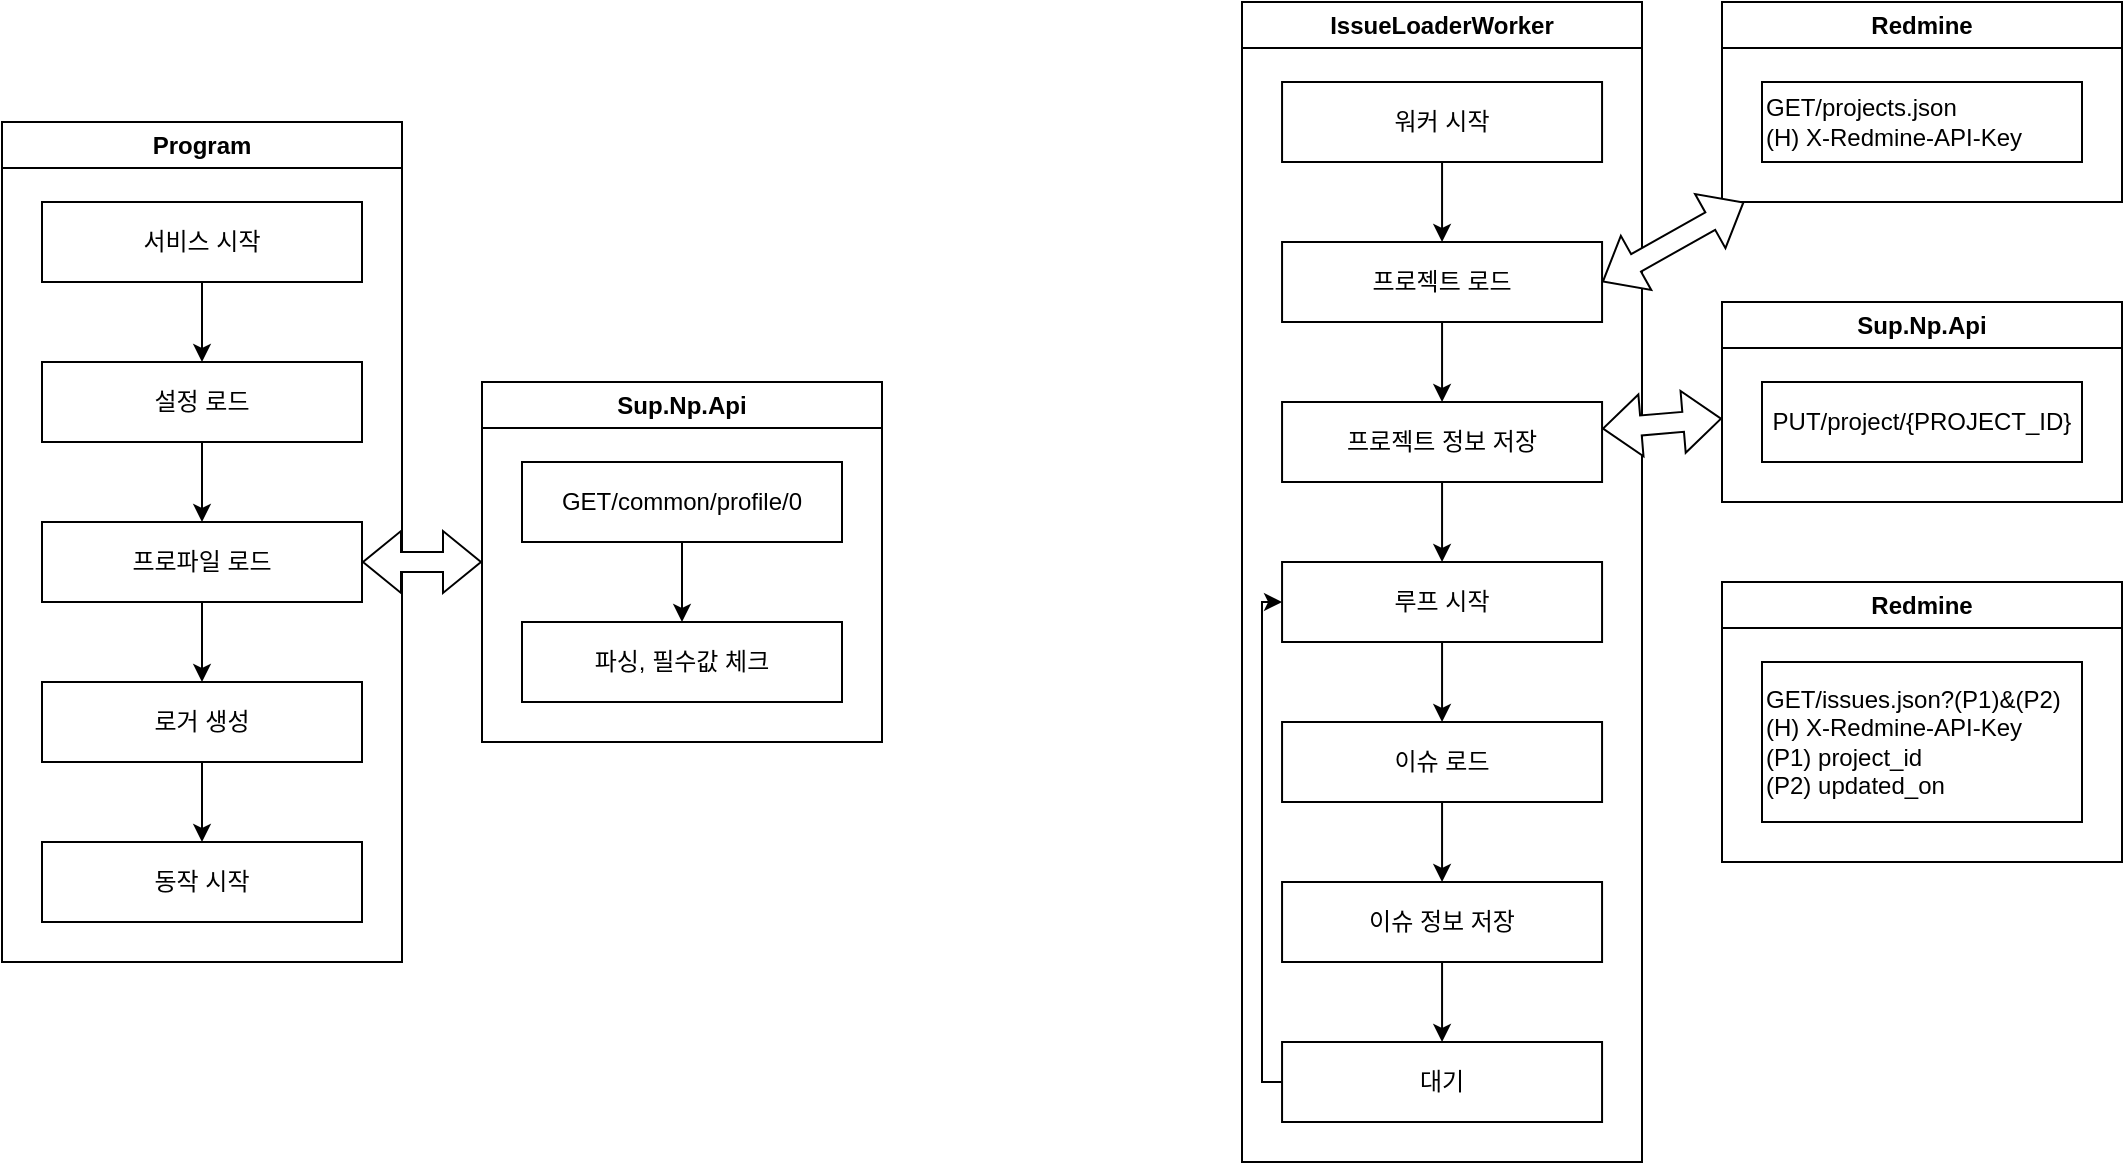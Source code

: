 <mxfile version="23.0.2" type="device">
  <diagram name="페이지-1" id="3LtA_m53m2VGVsQZJuiz">
    <mxGraphModel dx="989" dy="1200" grid="1" gridSize="10" guides="1" tooltips="1" connect="1" arrows="1" fold="1" page="1" pageScale="1" pageWidth="400" pageHeight="600" math="0" shadow="0">
      <root>
        <mxCell id="0" />
        <mxCell id="1" parent="0" />
        <mxCell id="uxO10d7uoITNLfA7LTwW-7" style="edgeStyle=orthogonalEdgeStyle;rounded=0;orthogonalLoop=1;jettySize=auto;html=1;" edge="1" parent="1" source="uxO10d7uoITNLfA7LTwW-2" target="uxO10d7uoITNLfA7LTwW-3">
          <mxGeometry relative="1" as="geometry" />
        </mxCell>
        <mxCell id="uxO10d7uoITNLfA7LTwW-2" value="서비스 시작" style="rounded=0;whiteSpace=wrap;html=1;" vertex="1" parent="1">
          <mxGeometry x="40" y="40" width="160" height="40" as="geometry" />
        </mxCell>
        <mxCell id="uxO10d7uoITNLfA7LTwW-8" style="edgeStyle=orthogonalEdgeStyle;rounded=0;orthogonalLoop=1;jettySize=auto;html=1;" edge="1" parent="1" source="uxO10d7uoITNLfA7LTwW-3" target="uxO10d7uoITNLfA7LTwW-4">
          <mxGeometry relative="1" as="geometry" />
        </mxCell>
        <mxCell id="uxO10d7uoITNLfA7LTwW-3" value="설정 로드" style="rounded=0;whiteSpace=wrap;html=1;" vertex="1" parent="1">
          <mxGeometry x="40" y="120" width="160" height="40" as="geometry" />
        </mxCell>
        <mxCell id="uxO10d7uoITNLfA7LTwW-9" style="edgeStyle=orthogonalEdgeStyle;rounded=0;orthogonalLoop=1;jettySize=auto;html=1;" edge="1" parent="1" source="uxO10d7uoITNLfA7LTwW-4" target="uxO10d7uoITNLfA7LTwW-5">
          <mxGeometry relative="1" as="geometry" />
        </mxCell>
        <mxCell id="uxO10d7uoITNLfA7LTwW-4" value="프로파일 로드" style="rounded=0;whiteSpace=wrap;html=1;" vertex="1" parent="1">
          <mxGeometry x="40" y="200" width="160" height="40" as="geometry" />
        </mxCell>
        <mxCell id="uxO10d7uoITNLfA7LTwW-10" style="edgeStyle=orthogonalEdgeStyle;rounded=0;orthogonalLoop=1;jettySize=auto;html=1;" edge="1" parent="1" source="uxO10d7uoITNLfA7LTwW-5" target="uxO10d7uoITNLfA7LTwW-6">
          <mxGeometry relative="1" as="geometry" />
        </mxCell>
        <mxCell id="uxO10d7uoITNLfA7LTwW-5" value="로거 생성" style="rounded=0;whiteSpace=wrap;html=1;" vertex="1" parent="1">
          <mxGeometry x="40" y="280" width="160" height="40" as="geometry" />
        </mxCell>
        <mxCell id="uxO10d7uoITNLfA7LTwW-6" value="동작 시작" style="rounded=0;whiteSpace=wrap;html=1;" vertex="1" parent="1">
          <mxGeometry x="40" y="360" width="160" height="40" as="geometry" />
        </mxCell>
        <mxCell id="uxO10d7uoITNLfA7LTwW-16" value="Program" style="swimlane;whiteSpace=wrap;html=1;" vertex="1" parent="1">
          <mxGeometry x="20" width="200" height="420" as="geometry" />
        </mxCell>
        <mxCell id="uxO10d7uoITNLfA7LTwW-17" value="Sup.Np.Api" style="swimlane;whiteSpace=wrap;html=1;" vertex="1" parent="1">
          <mxGeometry x="260" y="130" width="200" height="180" as="geometry" />
        </mxCell>
        <mxCell id="uxO10d7uoITNLfA7LTwW-11" value="GET/common/profile/0" style="rounded=0;whiteSpace=wrap;html=1;" vertex="1" parent="uxO10d7uoITNLfA7LTwW-17">
          <mxGeometry x="20" y="40" width="160" height="40" as="geometry" />
        </mxCell>
        <mxCell id="uxO10d7uoITNLfA7LTwW-13" value="파싱, 필수값 체크" style="rounded=0;whiteSpace=wrap;html=1;" vertex="1" parent="uxO10d7uoITNLfA7LTwW-17">
          <mxGeometry x="20" y="120" width="160" height="40" as="geometry" />
        </mxCell>
        <mxCell id="uxO10d7uoITNLfA7LTwW-14" style="edgeStyle=orthogonalEdgeStyle;rounded=0;orthogonalLoop=1;jettySize=auto;html=1;" edge="1" parent="uxO10d7uoITNLfA7LTwW-17" source="uxO10d7uoITNLfA7LTwW-11" target="uxO10d7uoITNLfA7LTwW-13">
          <mxGeometry relative="1" as="geometry" />
        </mxCell>
        <mxCell id="uxO10d7uoITNLfA7LTwW-34" value="IssueLoaderWorker" style="swimlane;whiteSpace=wrap;html=1;" vertex="1" parent="1">
          <mxGeometry x="640" y="-60" width="200" height="580" as="geometry" />
        </mxCell>
        <mxCell id="uxO10d7uoITNLfA7LTwW-18" value="워커 시작" style="rounded=0;whiteSpace=wrap;html=1;" vertex="1" parent="uxO10d7uoITNLfA7LTwW-34">
          <mxGeometry x="20.03" y="40" width="160" height="40" as="geometry" />
        </mxCell>
        <mxCell id="uxO10d7uoITNLfA7LTwW-19" value="프로젝트 로드" style="rounded=0;whiteSpace=wrap;html=1;" vertex="1" parent="uxO10d7uoITNLfA7LTwW-34">
          <mxGeometry x="20.03" y="120" width="160" height="40" as="geometry" />
        </mxCell>
        <mxCell id="uxO10d7uoITNLfA7LTwW-21" style="edgeStyle=orthogonalEdgeStyle;rounded=0;orthogonalLoop=1;jettySize=auto;html=1;" edge="1" parent="uxO10d7uoITNLfA7LTwW-34" source="uxO10d7uoITNLfA7LTwW-18" target="uxO10d7uoITNLfA7LTwW-19">
          <mxGeometry relative="1" as="geometry" />
        </mxCell>
        <mxCell id="uxO10d7uoITNLfA7LTwW-20" value="루프 시작" style="rounded=0;whiteSpace=wrap;html=1;" vertex="1" parent="uxO10d7uoITNLfA7LTwW-34">
          <mxGeometry x="20.03" y="280" width="160" height="40" as="geometry" />
        </mxCell>
        <mxCell id="uxO10d7uoITNLfA7LTwW-23" value="이슈 로드" style="rounded=0;whiteSpace=wrap;html=1;" vertex="1" parent="uxO10d7uoITNLfA7LTwW-34">
          <mxGeometry x="20.03" y="360" width="160" height="40" as="geometry" />
        </mxCell>
        <mxCell id="uxO10d7uoITNLfA7LTwW-24" style="edgeStyle=orthogonalEdgeStyle;rounded=0;orthogonalLoop=1;jettySize=auto;html=1;" edge="1" parent="uxO10d7uoITNLfA7LTwW-34" source="uxO10d7uoITNLfA7LTwW-20" target="uxO10d7uoITNLfA7LTwW-23">
          <mxGeometry relative="1" as="geometry" />
        </mxCell>
        <mxCell id="uxO10d7uoITNLfA7LTwW-25" value="이슈 정보 저장" style="rounded=0;whiteSpace=wrap;html=1;" vertex="1" parent="uxO10d7uoITNLfA7LTwW-34">
          <mxGeometry x="20.03" y="440" width="160" height="40" as="geometry" />
        </mxCell>
        <mxCell id="uxO10d7uoITNLfA7LTwW-26" style="edgeStyle=orthogonalEdgeStyle;rounded=0;orthogonalLoop=1;jettySize=auto;html=1;" edge="1" parent="uxO10d7uoITNLfA7LTwW-34" source="uxO10d7uoITNLfA7LTwW-23" target="uxO10d7uoITNLfA7LTwW-25">
          <mxGeometry relative="1" as="geometry" />
        </mxCell>
        <mxCell id="uxO10d7uoITNLfA7LTwW-29" style="edgeStyle=orthogonalEdgeStyle;rounded=0;orthogonalLoop=1;jettySize=auto;html=1;" edge="1" parent="uxO10d7uoITNLfA7LTwW-34" source="uxO10d7uoITNLfA7LTwW-27" target="uxO10d7uoITNLfA7LTwW-20">
          <mxGeometry relative="1" as="geometry" />
        </mxCell>
        <mxCell id="uxO10d7uoITNLfA7LTwW-27" value="프로젝트 정보 저장" style="rounded=0;whiteSpace=wrap;html=1;" vertex="1" parent="uxO10d7uoITNLfA7LTwW-34">
          <mxGeometry x="20.03" y="200" width="160" height="40" as="geometry" />
        </mxCell>
        <mxCell id="uxO10d7uoITNLfA7LTwW-28" style="edgeStyle=orthogonalEdgeStyle;rounded=0;orthogonalLoop=1;jettySize=auto;html=1;" edge="1" parent="uxO10d7uoITNLfA7LTwW-34" source="uxO10d7uoITNLfA7LTwW-19" target="uxO10d7uoITNLfA7LTwW-27">
          <mxGeometry relative="1" as="geometry" />
        </mxCell>
        <mxCell id="uxO10d7uoITNLfA7LTwW-32" style="edgeStyle=orthogonalEdgeStyle;rounded=0;orthogonalLoop=1;jettySize=auto;html=1;entryX=0;entryY=0.5;entryDx=0;entryDy=0;exitX=0;exitY=0.5;exitDx=0;exitDy=0;" edge="1" parent="uxO10d7uoITNLfA7LTwW-34" source="uxO10d7uoITNLfA7LTwW-30" target="uxO10d7uoITNLfA7LTwW-20">
          <mxGeometry relative="1" as="geometry">
            <Array as="points">
              <mxPoint x="10" y="540" />
              <mxPoint x="10" y="300" />
            </Array>
          </mxGeometry>
        </mxCell>
        <mxCell id="uxO10d7uoITNLfA7LTwW-30" value="대기" style="rounded=0;whiteSpace=wrap;html=1;" vertex="1" parent="uxO10d7uoITNLfA7LTwW-34">
          <mxGeometry x="20.03" y="520" width="160" height="40" as="geometry" />
        </mxCell>
        <mxCell id="uxO10d7uoITNLfA7LTwW-33" style="edgeStyle=orthogonalEdgeStyle;rounded=0;orthogonalLoop=1;jettySize=auto;html=1;" edge="1" parent="uxO10d7uoITNLfA7LTwW-34" source="uxO10d7uoITNLfA7LTwW-25" target="uxO10d7uoITNLfA7LTwW-30">
          <mxGeometry relative="1" as="geometry" />
        </mxCell>
        <mxCell id="uxO10d7uoITNLfA7LTwW-12" value="" style="shape=flexArrow;endArrow=classic;html=1;rounded=0;startArrow=block;fillColor=default;" edge="1" parent="1" source="uxO10d7uoITNLfA7LTwW-4" target="uxO10d7uoITNLfA7LTwW-17">
          <mxGeometry width="50" height="50" relative="1" as="geometry">
            <mxPoint x="310" y="250" as="sourcePoint" />
            <mxPoint x="360" y="200" as="targetPoint" />
          </mxGeometry>
        </mxCell>
        <mxCell id="uxO10d7uoITNLfA7LTwW-35" value="Redmine" style="swimlane;whiteSpace=wrap;html=1;" vertex="1" parent="1">
          <mxGeometry x="880" y="-60" width="200" height="100" as="geometry" />
        </mxCell>
        <mxCell id="uxO10d7uoITNLfA7LTwW-36" value="GET/projects.json&lt;br&gt;(H) X-Redmine-API-Key" style="rounded=0;whiteSpace=wrap;html=1;align=left;" vertex="1" parent="uxO10d7uoITNLfA7LTwW-35">
          <mxGeometry x="20" y="40" width="160" height="40" as="geometry" />
        </mxCell>
        <mxCell id="uxO10d7uoITNLfA7LTwW-37" value="" style="shape=flexArrow;endArrow=classic;html=1;rounded=0;startArrow=block;fillColor=default;exitX=1;exitY=0.5;exitDx=0;exitDy=0;" edge="1" parent="1" source="uxO10d7uoITNLfA7LTwW-19" target="uxO10d7uoITNLfA7LTwW-35">
          <mxGeometry width="50" height="50" relative="1" as="geometry">
            <mxPoint x="970" y="284" as="sourcePoint" />
            <mxPoint x="1090" y="280" as="targetPoint" />
          </mxGeometry>
        </mxCell>
        <mxCell id="uxO10d7uoITNLfA7LTwW-38" value="Sup.Np.Api" style="swimlane;whiteSpace=wrap;html=1;" vertex="1" parent="1">
          <mxGeometry x="880" y="90" width="200" height="100" as="geometry" />
        </mxCell>
        <mxCell id="uxO10d7uoITNLfA7LTwW-39" value="PUT/project/{PROJECT_ID}" style="rounded=0;whiteSpace=wrap;html=1;" vertex="1" parent="uxO10d7uoITNLfA7LTwW-38">
          <mxGeometry x="20" y="40" width="160" height="40" as="geometry" />
        </mxCell>
        <mxCell id="uxO10d7uoITNLfA7LTwW-42" value="" style="shape=flexArrow;endArrow=classic;html=1;rounded=0;startArrow=block;fillColor=default;" edge="1" parent="1" source="uxO10d7uoITNLfA7LTwW-27" target="uxO10d7uoITNLfA7LTwW-38">
          <mxGeometry width="50" height="50" relative="1" as="geometry">
            <mxPoint x="830" y="90" as="sourcePoint" />
            <mxPoint x="890" y="58" as="targetPoint" />
          </mxGeometry>
        </mxCell>
        <mxCell id="uxO10d7uoITNLfA7LTwW-43" value="Redmine" style="swimlane;whiteSpace=wrap;html=1;" vertex="1" parent="1">
          <mxGeometry x="880" y="230" width="200" height="140" as="geometry" />
        </mxCell>
        <mxCell id="uxO10d7uoITNLfA7LTwW-44" value="&lt;div style=&quot;&quot;&gt;&lt;span style=&quot;background-color: initial;&quot;&gt;GET/issues.json?(P1)&amp;amp;(P2)&lt;/span&gt;&lt;/div&gt;&lt;div style=&quot;&quot;&gt;&lt;span style=&quot;background-color: initial;&quot;&gt;(H) X-Redmine-API-Key&lt;/span&gt;&lt;/div&gt;&lt;div style=&quot;&quot;&gt;&lt;span style=&quot;background-color: initial;&quot;&gt;(P1)&amp;nbsp;&lt;/span&gt;&lt;span style=&quot;background-color: initial;&quot;&gt;project_id&lt;/span&gt;&lt;/div&gt;&lt;div style=&quot;&quot;&gt;&lt;span style=&quot;background-color: initial;&quot;&gt;(P2)&amp;nbsp;&lt;/span&gt;&lt;span style=&quot;background-color: initial;&quot;&gt;updated_on&lt;/span&gt;&lt;/div&gt;" style="rounded=0;whiteSpace=wrap;html=1;align=left;" vertex="1" parent="uxO10d7uoITNLfA7LTwW-43">
          <mxGeometry x="20" y="40" width="160" height="80" as="geometry" />
        </mxCell>
      </root>
    </mxGraphModel>
  </diagram>
</mxfile>
